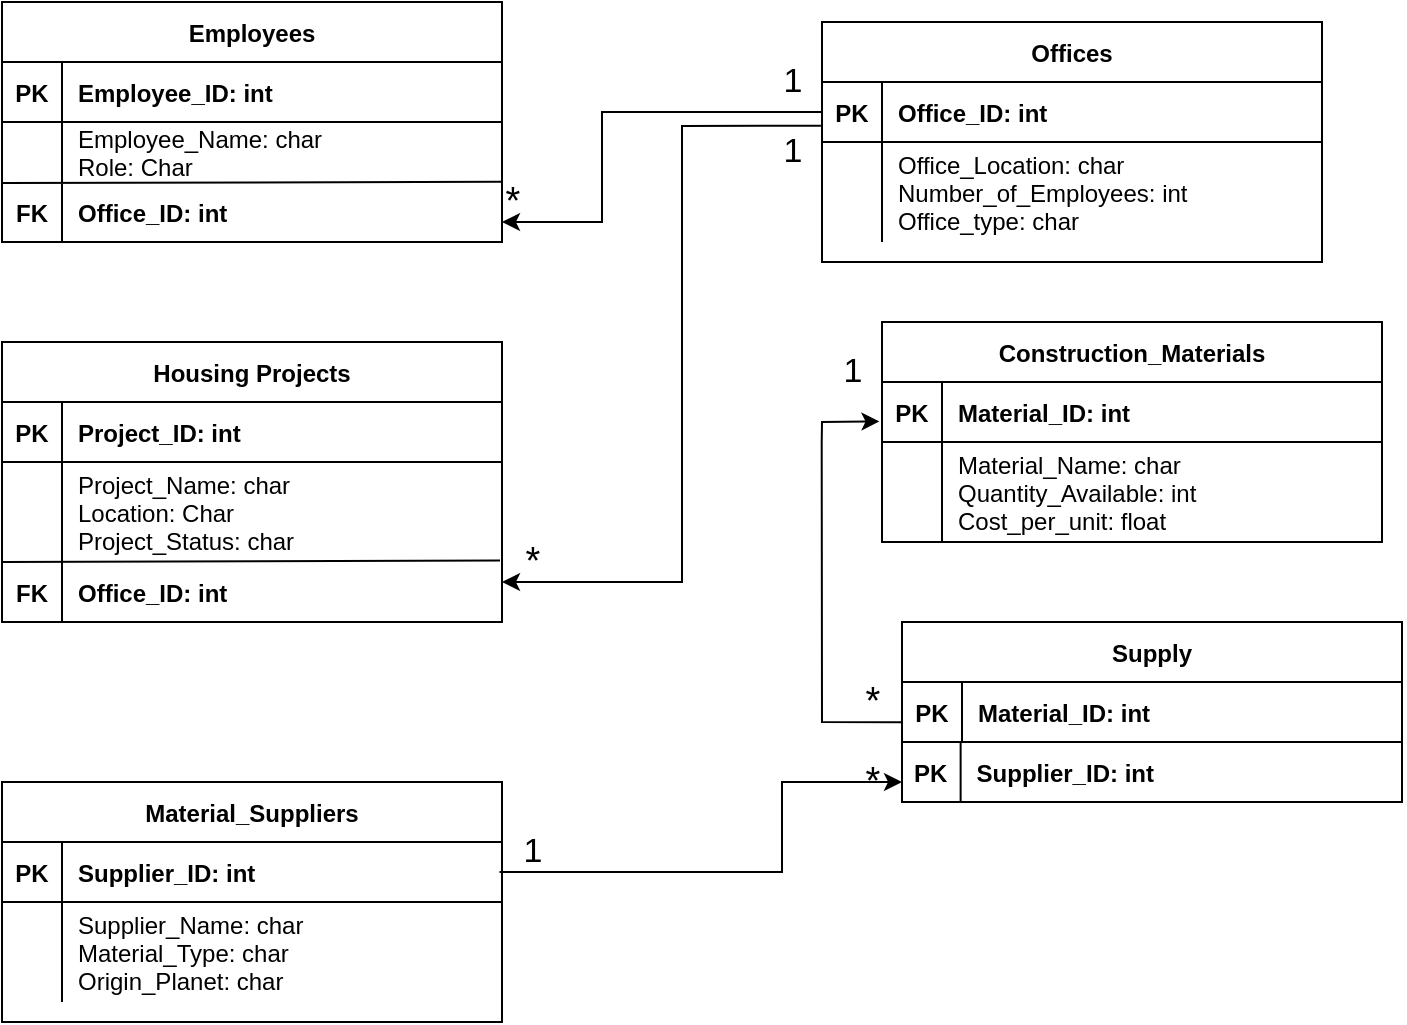 <mxfile version="22.1.0" type="google">
  <diagram id="R2lEEEUBdFMjLlhIrx00" name="Page-1">
    <mxGraphModel grid="1" page="1" gridSize="10" guides="1" tooltips="1" connect="1" arrows="1" fold="1" pageScale="1" pageWidth="850" pageHeight="1100" math="0" shadow="0" extFonts="Permanent Marker^https://fonts.googleapis.com/css?family=Permanent+Marker">
      <root>
        <mxCell id="0" />
        <mxCell id="1" parent="0" />
        <mxCell id="C-vyLk0tnHw3VtMMgP7b-23" value="Material_Suppliers" style="shape=table;startSize=30;container=1;collapsible=1;childLayout=tableLayout;fixedRows=1;rowLines=0;fontStyle=1;align=center;resizeLast=1;" vertex="1" parent="1">
          <mxGeometry x="30" y="610" width="250" height="120" as="geometry" />
        </mxCell>
        <mxCell id="C-vyLk0tnHw3VtMMgP7b-24" value="" style="shape=partialRectangle;collapsible=0;dropTarget=0;pointerEvents=0;fillColor=none;points=[[0,0.5],[1,0.5]];portConstraint=eastwest;top=0;left=0;right=0;bottom=1;" vertex="1" parent="C-vyLk0tnHw3VtMMgP7b-23">
          <mxGeometry y="30" width="250" height="30" as="geometry" />
        </mxCell>
        <mxCell id="C-vyLk0tnHw3VtMMgP7b-25" value="PK" style="shape=partialRectangle;overflow=hidden;connectable=0;fillColor=none;top=0;left=0;bottom=0;right=0;fontStyle=1;" vertex="1" parent="C-vyLk0tnHw3VtMMgP7b-24">
          <mxGeometry width="30" height="30" as="geometry">
            <mxRectangle width="30" height="30" as="alternateBounds" />
          </mxGeometry>
        </mxCell>
        <mxCell id="C-vyLk0tnHw3VtMMgP7b-26" value="Supplier_ID: int" style="shape=partialRectangle;overflow=hidden;connectable=0;fillColor=none;top=0;left=0;bottom=0;right=0;align=left;spacingLeft=6;fontStyle=1;" vertex="1" parent="C-vyLk0tnHw3VtMMgP7b-24">
          <mxGeometry x="30" width="220" height="30" as="geometry">
            <mxRectangle width="220" height="30" as="alternateBounds" />
          </mxGeometry>
        </mxCell>
        <mxCell id="C-vyLk0tnHw3VtMMgP7b-27" value="" style="shape=partialRectangle;collapsible=0;dropTarget=0;pointerEvents=0;fillColor=none;points=[[0,0.5],[1,0.5]];portConstraint=eastwest;top=0;left=0;right=0;bottom=0;" vertex="1" parent="C-vyLk0tnHw3VtMMgP7b-23">
          <mxGeometry y="60" width="250" height="50" as="geometry" />
        </mxCell>
        <mxCell id="C-vyLk0tnHw3VtMMgP7b-28" value="" style="shape=partialRectangle;overflow=hidden;connectable=0;fillColor=none;top=0;left=0;bottom=0;right=0;" vertex="1" parent="C-vyLk0tnHw3VtMMgP7b-27">
          <mxGeometry width="30" height="50" as="geometry">
            <mxRectangle width="30" height="50" as="alternateBounds" />
          </mxGeometry>
        </mxCell>
        <mxCell id="C-vyLk0tnHw3VtMMgP7b-29" value="Supplier_Name: char&#xa;Material_Type: char&#xa;Origin_Planet: char" style="shape=partialRectangle;overflow=hidden;connectable=0;fillColor=none;top=0;left=0;bottom=0;right=0;align=left;spacingLeft=6;" vertex="1" parent="C-vyLk0tnHw3VtMMgP7b-27">
          <mxGeometry x="30" width="220" height="50" as="geometry">
            <mxRectangle width="220" height="50" as="alternateBounds" />
          </mxGeometry>
        </mxCell>
        <mxCell id="Tb8s30AUE6vFce5AVG98-1" value="Offices" style="shape=table;startSize=30;container=1;collapsible=1;childLayout=tableLayout;fixedRows=1;rowLines=0;fontStyle=1;align=center;resizeLast=1;" vertex="1" parent="1">
          <mxGeometry x="440" y="230" width="250" height="120.0" as="geometry" />
        </mxCell>
        <mxCell id="Tb8s30AUE6vFce5AVG98-2" value="" style="shape=partialRectangle;collapsible=0;dropTarget=0;pointerEvents=0;fillColor=none;points=[[0,0.5],[1,0.5]];portConstraint=eastwest;top=0;left=0;right=0;bottom=1;" vertex="1" parent="Tb8s30AUE6vFce5AVG98-1">
          <mxGeometry y="30" width="250" height="30" as="geometry" />
        </mxCell>
        <mxCell id="Tb8s30AUE6vFce5AVG98-3" value="PK" style="shape=partialRectangle;overflow=hidden;connectable=0;fillColor=none;top=0;left=0;bottom=0;right=0;fontStyle=1;" vertex="1" parent="Tb8s30AUE6vFce5AVG98-2">
          <mxGeometry width="30" height="30" as="geometry">
            <mxRectangle width="30" height="30" as="alternateBounds" />
          </mxGeometry>
        </mxCell>
        <mxCell id="Tb8s30AUE6vFce5AVG98-4" value="Office_ID: int" style="shape=partialRectangle;overflow=hidden;connectable=0;fillColor=none;top=0;left=0;bottom=0;right=0;align=left;spacingLeft=6;fontStyle=1;" vertex="1" parent="Tb8s30AUE6vFce5AVG98-2">
          <mxGeometry x="30" width="220" height="30" as="geometry">
            <mxRectangle width="220" height="30" as="alternateBounds" />
          </mxGeometry>
        </mxCell>
        <mxCell id="Tb8s30AUE6vFce5AVG98-5" value="" style="shape=partialRectangle;collapsible=0;dropTarget=0;pointerEvents=0;fillColor=none;points=[[0,0.5],[1,0.5]];portConstraint=eastwest;top=0;left=0;right=0;bottom=0;" vertex="1" parent="Tb8s30AUE6vFce5AVG98-1">
          <mxGeometry y="60" width="250" height="50" as="geometry" />
        </mxCell>
        <mxCell id="Tb8s30AUE6vFce5AVG98-6" value="" style="shape=partialRectangle;overflow=hidden;connectable=0;fillColor=none;top=0;left=0;bottom=0;right=0;" vertex="1" parent="Tb8s30AUE6vFce5AVG98-5">
          <mxGeometry width="30" height="50" as="geometry">
            <mxRectangle width="30" height="50" as="alternateBounds" />
          </mxGeometry>
        </mxCell>
        <mxCell id="Tb8s30AUE6vFce5AVG98-7" value="Office_Location: char&#xa;Number_of_Employees: int&#xa;Office_type: char" style="shape=partialRectangle;overflow=hidden;connectable=0;fillColor=none;top=0;left=0;bottom=0;right=0;align=left;spacingLeft=6;" vertex="1" parent="Tb8s30AUE6vFce5AVG98-5">
          <mxGeometry x="30" width="220" height="50" as="geometry">
            <mxRectangle width="220" height="50" as="alternateBounds" />
          </mxGeometry>
        </mxCell>
        <mxCell id="Tb8s30AUE6vFce5AVG98-15" value="Employees" style="shape=table;startSize=30;container=1;collapsible=1;childLayout=tableLayout;fixedRows=1;rowLines=0;fontStyle=1;align=center;resizeLast=1;" vertex="1" parent="1">
          <mxGeometry x="30" y="220" width="250" height="120" as="geometry" />
        </mxCell>
        <mxCell id="Tb8s30AUE6vFce5AVG98-16" value="" style="shape=partialRectangle;collapsible=0;dropTarget=0;pointerEvents=0;fillColor=none;points=[[0,0.5],[1,0.5]];portConstraint=eastwest;top=0;left=0;right=0;bottom=1;" vertex="1" parent="Tb8s30AUE6vFce5AVG98-15">
          <mxGeometry y="30" width="250" height="30" as="geometry" />
        </mxCell>
        <mxCell id="Tb8s30AUE6vFce5AVG98-17" value="PK" style="shape=partialRectangle;overflow=hidden;connectable=0;fillColor=none;top=0;left=0;bottom=0;right=0;fontStyle=1;" vertex="1" parent="Tb8s30AUE6vFce5AVG98-16">
          <mxGeometry width="30" height="30" as="geometry">
            <mxRectangle width="30" height="30" as="alternateBounds" />
          </mxGeometry>
        </mxCell>
        <mxCell id="Tb8s30AUE6vFce5AVG98-18" value="Employee_ID: int" style="shape=partialRectangle;overflow=hidden;connectable=0;fillColor=none;top=0;left=0;bottom=0;right=0;align=left;spacingLeft=6;fontStyle=1;" vertex="1" parent="Tb8s30AUE6vFce5AVG98-16">
          <mxGeometry x="30" width="220" height="30" as="geometry">
            <mxRectangle width="220" height="30" as="alternateBounds" />
          </mxGeometry>
        </mxCell>
        <mxCell id="Tb8s30AUE6vFce5AVG98-19" value="" style="shape=partialRectangle;collapsible=0;dropTarget=0;pointerEvents=0;fillColor=none;points=[[0,0.5],[1,0.5]];portConstraint=eastwest;top=0;left=0;right=0;bottom=0;" vertex="1" parent="Tb8s30AUE6vFce5AVG98-15">
          <mxGeometry y="60" width="250" height="30" as="geometry" />
        </mxCell>
        <mxCell id="Tb8s30AUE6vFce5AVG98-20" value="" style="shape=partialRectangle;overflow=hidden;connectable=0;fillColor=none;top=0;left=0;bottom=0;right=0;" vertex="1" parent="Tb8s30AUE6vFce5AVG98-19">
          <mxGeometry width="30" height="30" as="geometry">
            <mxRectangle width="30" height="30" as="alternateBounds" />
          </mxGeometry>
        </mxCell>
        <mxCell id="Tb8s30AUE6vFce5AVG98-21" value="Employee_Name: char&#xa;Role: Char&#xa;" style="shape=partialRectangle;overflow=hidden;connectable=0;fillColor=none;top=0;left=0;bottom=0;right=0;align=left;spacingLeft=6;" vertex="1" parent="Tb8s30AUE6vFce5AVG98-19">
          <mxGeometry x="30" width="220" height="30" as="geometry">
            <mxRectangle width="220" height="30" as="alternateBounds" />
          </mxGeometry>
        </mxCell>
        <mxCell id="Zk4p9VmtoHLtnRxg_Ovk-9" value="" style="endArrow=none;html=1;rounded=0;exitX=0;exitY=1.018;exitDx=0;exitDy=0;exitPerimeter=0;entryX=0.999;entryY=0.997;entryDx=0;entryDy=0;entryPerimeter=0;" edge="1" parent="Tb8s30AUE6vFce5AVG98-15" source="Tb8s30AUE6vFce5AVG98-19" target="Tb8s30AUE6vFce5AVG98-19">
          <mxGeometry width="50" height="50" relative="1" as="geometry">
            <mxPoint x="150" y="130" as="sourcePoint" />
            <mxPoint x="200" y="80" as="targetPoint" />
          </mxGeometry>
        </mxCell>
        <mxCell id="Tb8s30AUE6vFce5AVG98-22" value="Housing Projects" style="shape=table;startSize=30;container=1;collapsible=1;childLayout=tableLayout;fixedRows=1;rowLines=0;fontStyle=1;align=center;resizeLast=1;" vertex="1" parent="1">
          <mxGeometry x="30" y="390" width="250" height="140" as="geometry" />
        </mxCell>
        <mxCell id="Tb8s30AUE6vFce5AVG98-23" value="" style="shape=partialRectangle;collapsible=0;dropTarget=0;pointerEvents=0;fillColor=none;points=[[0,0.5],[1,0.5]];portConstraint=eastwest;top=0;left=0;right=0;bottom=1;" vertex="1" parent="Tb8s30AUE6vFce5AVG98-22">
          <mxGeometry y="30" width="250" height="30" as="geometry" />
        </mxCell>
        <mxCell id="Tb8s30AUE6vFce5AVG98-24" value="PK" style="shape=partialRectangle;overflow=hidden;connectable=0;fillColor=none;top=0;left=0;bottom=0;right=0;fontStyle=1;" vertex="1" parent="Tb8s30AUE6vFce5AVG98-23">
          <mxGeometry width="30" height="30" as="geometry">
            <mxRectangle width="30" height="30" as="alternateBounds" />
          </mxGeometry>
        </mxCell>
        <mxCell id="Tb8s30AUE6vFce5AVG98-25" value="Project_ID: int" style="shape=partialRectangle;overflow=hidden;connectable=0;fillColor=none;top=0;left=0;bottom=0;right=0;align=left;spacingLeft=6;fontStyle=1;" vertex="1" parent="Tb8s30AUE6vFce5AVG98-23">
          <mxGeometry x="30" width="220" height="30" as="geometry">
            <mxRectangle width="220" height="30" as="alternateBounds" />
          </mxGeometry>
        </mxCell>
        <mxCell id="Tb8s30AUE6vFce5AVG98-26" value="" style="shape=partialRectangle;collapsible=0;dropTarget=0;pointerEvents=0;fillColor=none;points=[[0,0.5],[1,0.5]];portConstraint=eastwest;top=0;left=0;right=0;bottom=0;" vertex="1" parent="Tb8s30AUE6vFce5AVG98-22">
          <mxGeometry y="60" width="250" height="50" as="geometry" />
        </mxCell>
        <mxCell id="Tb8s30AUE6vFce5AVG98-27" value="" style="shape=partialRectangle;overflow=hidden;connectable=0;fillColor=none;top=0;left=0;bottom=0;right=0;" vertex="1" parent="Tb8s30AUE6vFce5AVG98-26">
          <mxGeometry width="30" height="50" as="geometry">
            <mxRectangle width="30" height="50" as="alternateBounds" />
          </mxGeometry>
        </mxCell>
        <mxCell id="Tb8s30AUE6vFce5AVG98-28" value="Project_Name: char&#xa;Location: Char&#xa;Project_Status: char" style="shape=partialRectangle;overflow=hidden;connectable=0;fillColor=none;top=0;left=0;bottom=0;right=0;align=left;spacingLeft=6;" vertex="1" parent="Tb8s30AUE6vFce5AVG98-26">
          <mxGeometry x="30" width="220" height="50" as="geometry">
            <mxRectangle width="220" height="50" as="alternateBounds" />
          </mxGeometry>
        </mxCell>
        <mxCell id="Zk4p9VmtoHLtnRxg_Ovk-13" value="" style="endArrow=none;html=1;rounded=0;entryX=0.996;entryY=0.985;entryDx=0;entryDy=0;entryPerimeter=0;" edge="1" parent="Tb8s30AUE6vFce5AVG98-22" target="Tb8s30AUE6vFce5AVG98-26">
          <mxGeometry width="50" height="50" relative="1" as="geometry">
            <mxPoint y="110" as="sourcePoint" />
            <mxPoint x="180" y="90" as="targetPoint" />
          </mxGeometry>
        </mxCell>
        <mxCell id="Zk4p9VmtoHLtnRxg_Ovk-6" value="" style="group" connectable="0" vertex="1" parent="1">
          <mxGeometry x="470" y="380" width="250" height="140" as="geometry" />
        </mxCell>
        <mxCell id="Tb8s30AUE6vFce5AVG98-8" value="Construction_Materials" style="shape=table;startSize=30;container=1;collapsible=1;childLayout=tableLayout;fixedRows=1;rowLines=0;fontStyle=1;align=center;resizeLast=1;" vertex="1" parent="Zk4p9VmtoHLtnRxg_Ovk-6">
          <mxGeometry width="250" height="110" as="geometry" />
        </mxCell>
        <mxCell id="Tb8s30AUE6vFce5AVG98-9" value="" style="shape=partialRectangle;collapsible=0;dropTarget=0;pointerEvents=0;fillColor=none;points=[[0,0.5],[1,0.5]];portConstraint=eastwest;top=0;left=0;right=0;bottom=1;" vertex="1" parent="Tb8s30AUE6vFce5AVG98-8">
          <mxGeometry y="30" width="250" height="30" as="geometry" />
        </mxCell>
        <mxCell id="Tb8s30AUE6vFce5AVG98-10" value="PK" style="shape=partialRectangle;overflow=hidden;connectable=0;fillColor=none;top=0;left=0;bottom=0;right=0;fontStyle=1;" vertex="1" parent="Tb8s30AUE6vFce5AVG98-9">
          <mxGeometry width="30" height="30" as="geometry">
            <mxRectangle width="30" height="30" as="alternateBounds" />
          </mxGeometry>
        </mxCell>
        <mxCell id="Tb8s30AUE6vFce5AVG98-11" value="Material_ID: int" style="shape=partialRectangle;overflow=hidden;connectable=0;fillColor=none;top=0;left=0;bottom=0;right=0;align=left;spacingLeft=6;fontStyle=1;" vertex="1" parent="Tb8s30AUE6vFce5AVG98-9">
          <mxGeometry x="30" width="220" height="30" as="geometry">
            <mxRectangle width="220" height="30" as="alternateBounds" />
          </mxGeometry>
        </mxCell>
        <mxCell id="Tb8s30AUE6vFce5AVG98-12" value="" style="shape=partialRectangle;collapsible=0;dropTarget=0;pointerEvents=0;fillColor=none;points=[[0,0.5],[1,0.5]];portConstraint=eastwest;top=0;left=0;right=0;bottom=0;" vertex="1" parent="Tb8s30AUE6vFce5AVG98-8">
          <mxGeometry y="60" width="250" height="50" as="geometry" />
        </mxCell>
        <mxCell id="Tb8s30AUE6vFce5AVG98-13" value="" style="shape=partialRectangle;overflow=hidden;connectable=0;fillColor=none;top=0;left=0;bottom=0;right=0;" vertex="1" parent="Tb8s30AUE6vFce5AVG98-12">
          <mxGeometry width="30" height="50" as="geometry">
            <mxRectangle width="30" height="50" as="alternateBounds" />
          </mxGeometry>
        </mxCell>
        <mxCell id="Tb8s30AUE6vFce5AVG98-14" value="Material_Name: char&#xa;Quantity_Available: int&#xa;Cost_per_unit: float" style="shape=partialRectangle;overflow=hidden;connectable=0;fillColor=none;top=0;left=0;bottom=0;right=0;align=left;spacingLeft=6;" vertex="1" parent="Tb8s30AUE6vFce5AVG98-12">
          <mxGeometry x="30" width="220" height="50" as="geometry">
            <mxRectangle width="220" height="50" as="alternateBounds" />
          </mxGeometry>
        </mxCell>
        <mxCell id="Zk4p9VmtoHLtnRxg_Ovk-10" value="" style="endArrow=none;html=1;rounded=0;entryX=0.12;entryY=1.031;entryDx=0;entryDy=0;entryPerimeter=0;" edge="1" parent="1" target="Tb8s30AUE6vFce5AVG98-19">
          <mxGeometry width="50" height="50" relative="1" as="geometry">
            <mxPoint x="60" y="340" as="sourcePoint" />
            <mxPoint x="170" y="300" as="targetPoint" />
          </mxGeometry>
        </mxCell>
        <mxCell id="Zk4p9VmtoHLtnRxg_Ovk-11" value="FK" style="shape=partialRectangle;overflow=hidden;connectable=0;fillColor=none;top=0;left=0;bottom=0;right=0;fontStyle=1;" vertex="1" parent="1">
          <mxGeometry x="30" y="310" width="30" height="30" as="geometry">
            <mxRectangle width="30" height="30" as="alternateBounds" />
          </mxGeometry>
        </mxCell>
        <mxCell id="Zk4p9VmtoHLtnRxg_Ovk-12" value="Office_ID: int" style="shape=partialRectangle;overflow=hidden;connectable=0;fillColor=none;top=0;left=0;bottom=0;right=0;align=left;spacingLeft=6;fontStyle=1;" vertex="1" parent="1">
          <mxGeometry x="60" y="310" width="220" height="30" as="geometry">
            <mxRectangle width="220" height="30" as="alternateBounds" />
          </mxGeometry>
        </mxCell>
        <mxCell id="Zk4p9VmtoHLtnRxg_Ovk-14" value="" style="endArrow=none;html=1;rounded=0;" edge="1" parent="1">
          <mxGeometry width="50" height="50" relative="1" as="geometry">
            <mxPoint x="60" y="530" as="sourcePoint" />
            <mxPoint x="60" y="500" as="targetPoint" />
          </mxGeometry>
        </mxCell>
        <mxCell id="Zk4p9VmtoHLtnRxg_Ovk-15" value="FK" style="shape=partialRectangle;overflow=hidden;connectable=0;fillColor=none;top=0;left=0;bottom=0;right=0;fontStyle=1;" vertex="1" parent="1">
          <mxGeometry x="30" y="500" width="30" height="30" as="geometry">
            <mxRectangle width="30" height="30" as="alternateBounds" />
          </mxGeometry>
        </mxCell>
        <mxCell id="Zk4p9VmtoHLtnRxg_Ovk-18" value="Office_ID: int" style="shape=partialRectangle;overflow=hidden;connectable=0;fillColor=none;top=0;left=0;bottom=0;right=0;align=left;spacingLeft=6;fontStyle=1;" vertex="1" parent="1">
          <mxGeometry x="60" y="500" width="220" height="30" as="geometry">
            <mxRectangle width="220" height="30" as="alternateBounds" />
          </mxGeometry>
        </mxCell>
        <mxCell id="Zk4p9VmtoHLtnRxg_Ovk-29" value="&lt;font style=&quot;font-size: 17px;&quot;&gt;1&lt;/font&gt;" style="text;html=1;align=center;verticalAlign=middle;resizable=0;points=[];autosize=1;strokeColor=none;fillColor=none;" vertex="1" parent="1">
          <mxGeometry x="280" y="630" width="30" height="30" as="geometry" />
        </mxCell>
        <mxCell id="Zk4p9VmtoHLtnRxg_Ovk-30" value="&lt;font style=&quot;font-size: 19px;&quot;&gt;*&lt;/font&gt;" style="text;html=1;align=center;verticalAlign=middle;resizable=0;points=[];autosize=1;strokeColor=none;fillColor=none;" vertex="1" parent="1">
          <mxGeometry x="450" y="590" width="30" height="40" as="geometry" />
        </mxCell>
        <mxCell id="Zk4p9VmtoHLtnRxg_Ovk-32" value="&lt;font style=&quot;font-size: 17px;&quot;&gt;1&lt;/font&gt;" style="text;html=1;align=center;verticalAlign=middle;resizable=0;points=[];autosize=1;strokeColor=none;fillColor=none;" vertex="1" parent="1">
          <mxGeometry x="410" y="245" width="30" height="30" as="geometry" />
        </mxCell>
        <mxCell id="Zk4p9VmtoHLtnRxg_Ovk-33" value="&lt;font style=&quot;font-size: 19px;&quot;&gt;*&lt;/font&gt;" style="text;html=1;align=center;verticalAlign=middle;resizable=0;points=[];autosize=1;strokeColor=none;fillColor=none;" vertex="1" parent="1">
          <mxGeometry x="270" y="300" width="30" height="40" as="geometry" />
        </mxCell>
        <mxCell id="Zk4p9VmtoHLtnRxg_Ovk-35" value="&lt;font style=&quot;font-size: 17px;&quot;&gt;1&lt;/font&gt;" style="text;html=1;align=center;verticalAlign=middle;resizable=0;points=[];autosize=1;strokeColor=none;fillColor=none;" vertex="1" parent="1">
          <mxGeometry x="410" y="280" width="30" height="30" as="geometry" />
        </mxCell>
        <mxCell id="Zk4p9VmtoHLtnRxg_Ovk-36" value="&lt;font style=&quot;font-size: 19px;&quot;&gt;*&lt;/font&gt;" style="text;html=1;align=center;verticalAlign=middle;resizable=0;points=[];autosize=1;strokeColor=none;fillColor=none;" vertex="1" parent="1">
          <mxGeometry x="280" y="480" width="30" height="40" as="geometry" />
        </mxCell>
        <mxCell id="Zk4p9VmtoHLtnRxg_Ovk-38" value="" style="group" connectable="0" vertex="1" parent="1">
          <mxGeometry x="480" y="530" width="250" height="140" as="geometry" />
        </mxCell>
        <mxCell id="Zk4p9VmtoHLtnRxg_Ovk-47" value="" style="endArrow=none;html=1;rounded=0;entryX=0.12;entryY=1.005;entryDx=0;entryDy=0;entryPerimeter=0;" edge="1" parent="Zk4p9VmtoHLtnRxg_Ovk-38">
          <mxGeometry width="50" height="50" relative="1" as="geometry">
            <mxPoint x="29.31" y="90" as="sourcePoint" />
            <mxPoint x="29.31" y="60.25" as="targetPoint" />
          </mxGeometry>
        </mxCell>
        <mxCell id="Zk4p9VmtoHLtnRxg_Ovk-48" value="PK" style="shape=partialRectangle;overflow=hidden;connectable=0;fillColor=none;top=0;left=0;bottom=0;right=0;fontStyle=1;" vertex="1" parent="Zk4p9VmtoHLtnRxg_Ovk-38">
          <mxGeometry x="-0.69" y="60" width="30" height="30" as="geometry">
            <mxRectangle width="30" height="30" as="alternateBounds" />
          </mxGeometry>
        </mxCell>
        <mxCell id="Zk4p9VmtoHLtnRxg_Ovk-49" value="Supplier_ID: int" style="shape=partialRectangle;overflow=hidden;connectable=0;fillColor=none;top=0;left=0;bottom=0;right=0;align=left;spacingLeft=6;fontStyle=1;" vertex="1" parent="Zk4p9VmtoHLtnRxg_Ovk-38">
          <mxGeometry x="29.31" y="60" width="220" height="30" as="geometry">
            <mxRectangle width="220" height="30" as="alternateBounds" />
          </mxGeometry>
        </mxCell>
        <mxCell id="Zk4p9VmtoHLtnRxg_Ovk-39" value="Supply" style="shape=table;startSize=30;container=1;collapsible=1;childLayout=tableLayout;fixedRows=1;rowLines=0;fontStyle=1;align=center;resizeLast=1;" vertex="1" parent="Zk4p9VmtoHLtnRxg_Ovk-38">
          <mxGeometry x="2.22e-15" width="250" height="90" as="geometry" />
        </mxCell>
        <mxCell id="Zk4p9VmtoHLtnRxg_Ovk-40" value="" style="shape=partialRectangle;collapsible=0;dropTarget=0;pointerEvents=0;fillColor=none;points=[[0,0.5],[1,0.5]];portConstraint=eastwest;top=0;left=0;right=0;bottom=1;" vertex="1" parent="Zk4p9VmtoHLtnRxg_Ovk-39">
          <mxGeometry y="30" width="250" height="30" as="geometry" />
        </mxCell>
        <mxCell id="Zk4p9VmtoHLtnRxg_Ovk-41" value="PK" style="shape=partialRectangle;overflow=hidden;connectable=0;fillColor=none;top=0;left=0;bottom=0;right=0;fontStyle=1;" vertex="1" parent="Zk4p9VmtoHLtnRxg_Ovk-40">
          <mxGeometry width="30" height="30" as="geometry">
            <mxRectangle width="30" height="30" as="alternateBounds" />
          </mxGeometry>
        </mxCell>
        <mxCell id="Zk4p9VmtoHLtnRxg_Ovk-42" value="Material_ID: int" style="shape=partialRectangle;overflow=hidden;connectable=0;fillColor=none;top=0;left=0;bottom=0;right=0;align=left;spacingLeft=6;fontStyle=1;" vertex="1" parent="Zk4p9VmtoHLtnRxg_Ovk-40">
          <mxGeometry x="30" width="220" height="30" as="geometry">
            <mxRectangle width="220" height="30" as="alternateBounds" />
          </mxGeometry>
        </mxCell>
        <mxCell id="Zk4p9VmtoHLtnRxg_Ovk-46" value="" style="endArrow=none;html=1;rounded=0;exitX=0;exitY=1;exitDx=0;exitDy=0;" edge="1" parent="Zk4p9VmtoHLtnRxg_Ovk-39" source="Zk4p9VmtoHLtnRxg_Ovk-39">
          <mxGeometry width="50" height="50" relative="1" as="geometry">
            <mxPoint y="110" as="sourcePoint" />
            <mxPoint x="250" y="90" as="targetPoint" />
            <Array as="points">
              <mxPoint x="60" y="90" />
              <mxPoint x="130" y="90" />
            </Array>
          </mxGeometry>
        </mxCell>
        <mxCell id="Zk4p9VmtoHLtnRxg_Ovk-57" value="&lt;font style=&quot;font-size: 17px;&quot;&gt;1&lt;/font&gt;" style="text;html=1;align=center;verticalAlign=middle;resizable=0;points=[];autosize=1;strokeColor=none;fillColor=none;" vertex="1" parent="1">
          <mxGeometry x="440" y="390" width="30" height="30" as="geometry" />
        </mxCell>
        <mxCell id="Zk4p9VmtoHLtnRxg_Ovk-58" value="&lt;font style=&quot;font-size: 19px;&quot;&gt;*&lt;/font&gt;" style="text;html=1;align=center;verticalAlign=middle;resizable=0;points=[];autosize=1;strokeColor=none;fillColor=none;" vertex="1" parent="1">
          <mxGeometry x="450" y="550" width="30" height="40" as="geometry" />
        </mxCell>
        <mxCell id="Zk4p9VmtoHLtnRxg_Ovk-59" value="" style="endArrow=classic;html=1;rounded=0;exitX=0;exitY=0.5;exitDx=0;exitDy=0;entryX=0.333;entryY=0.75;entryDx=0;entryDy=0;entryPerimeter=0;" edge="1" parent="1" source="Tb8s30AUE6vFce5AVG98-2" target="Zk4p9VmtoHLtnRxg_Ovk-33">
          <mxGeometry width="50" height="50" relative="1" as="geometry">
            <mxPoint x="500" y="520" as="sourcePoint" />
            <mxPoint x="330" y="330" as="targetPoint" />
            <Array as="points">
              <mxPoint x="330" y="275" />
              <mxPoint x="330" y="330" />
            </Array>
          </mxGeometry>
        </mxCell>
        <mxCell id="Zk4p9VmtoHLtnRxg_Ovk-60" value="" style="endArrow=classic;html=1;rounded=0;exitX=0.982;exitY=0.062;exitDx=0;exitDy=0;exitPerimeter=0;" edge="1" parent="1" source="Zk4p9VmtoHLtnRxg_Ovk-35">
          <mxGeometry width="50" height="50" relative="1" as="geometry">
            <mxPoint x="500" y="520" as="sourcePoint" />
            <mxPoint x="280" y="510" as="targetPoint" />
            <Array as="points">
              <mxPoint x="370" y="282" />
              <mxPoint x="370" y="510" />
            </Array>
          </mxGeometry>
        </mxCell>
        <mxCell id="Zk4p9VmtoHLtnRxg_Ovk-61" value="" style="endArrow=classic;html=1;rounded=0;exitX=-0.041;exitY=0.832;exitDx=0;exitDy=0;exitPerimeter=0;" edge="1" parent="1" source="Zk4p9VmtoHLtnRxg_Ovk-29">
          <mxGeometry width="50" height="50" relative="1" as="geometry">
            <mxPoint x="500" y="520" as="sourcePoint" />
            <mxPoint x="480" y="610" as="targetPoint" />
            <Array as="points">
              <mxPoint x="420" y="655" />
              <mxPoint x="420" y="610" />
            </Array>
          </mxGeometry>
        </mxCell>
        <mxCell id="Zk4p9VmtoHLtnRxg_Ovk-62" value="" style="endArrow=classic;html=1;rounded=0;exitX=0.001;exitY=0.669;exitDx=0;exitDy=0;exitPerimeter=0;entryX=-0.005;entryY=0.657;entryDx=0;entryDy=0;entryPerimeter=0;" edge="1" parent="1" source="Zk4p9VmtoHLtnRxg_Ovk-40" target="Tb8s30AUE6vFce5AVG98-9">
          <mxGeometry width="50" height="50" relative="1" as="geometry">
            <mxPoint x="480.0" y="578.61" as="sourcePoint" />
            <mxPoint x="440" y="420" as="targetPoint" />
            <Array as="points">
              <mxPoint x="440" y="580" />
              <mxPoint x="439.85" y="440.21" />
              <mxPoint x="440" y="430" />
            </Array>
          </mxGeometry>
        </mxCell>
      </root>
    </mxGraphModel>
  </diagram>
</mxfile>
